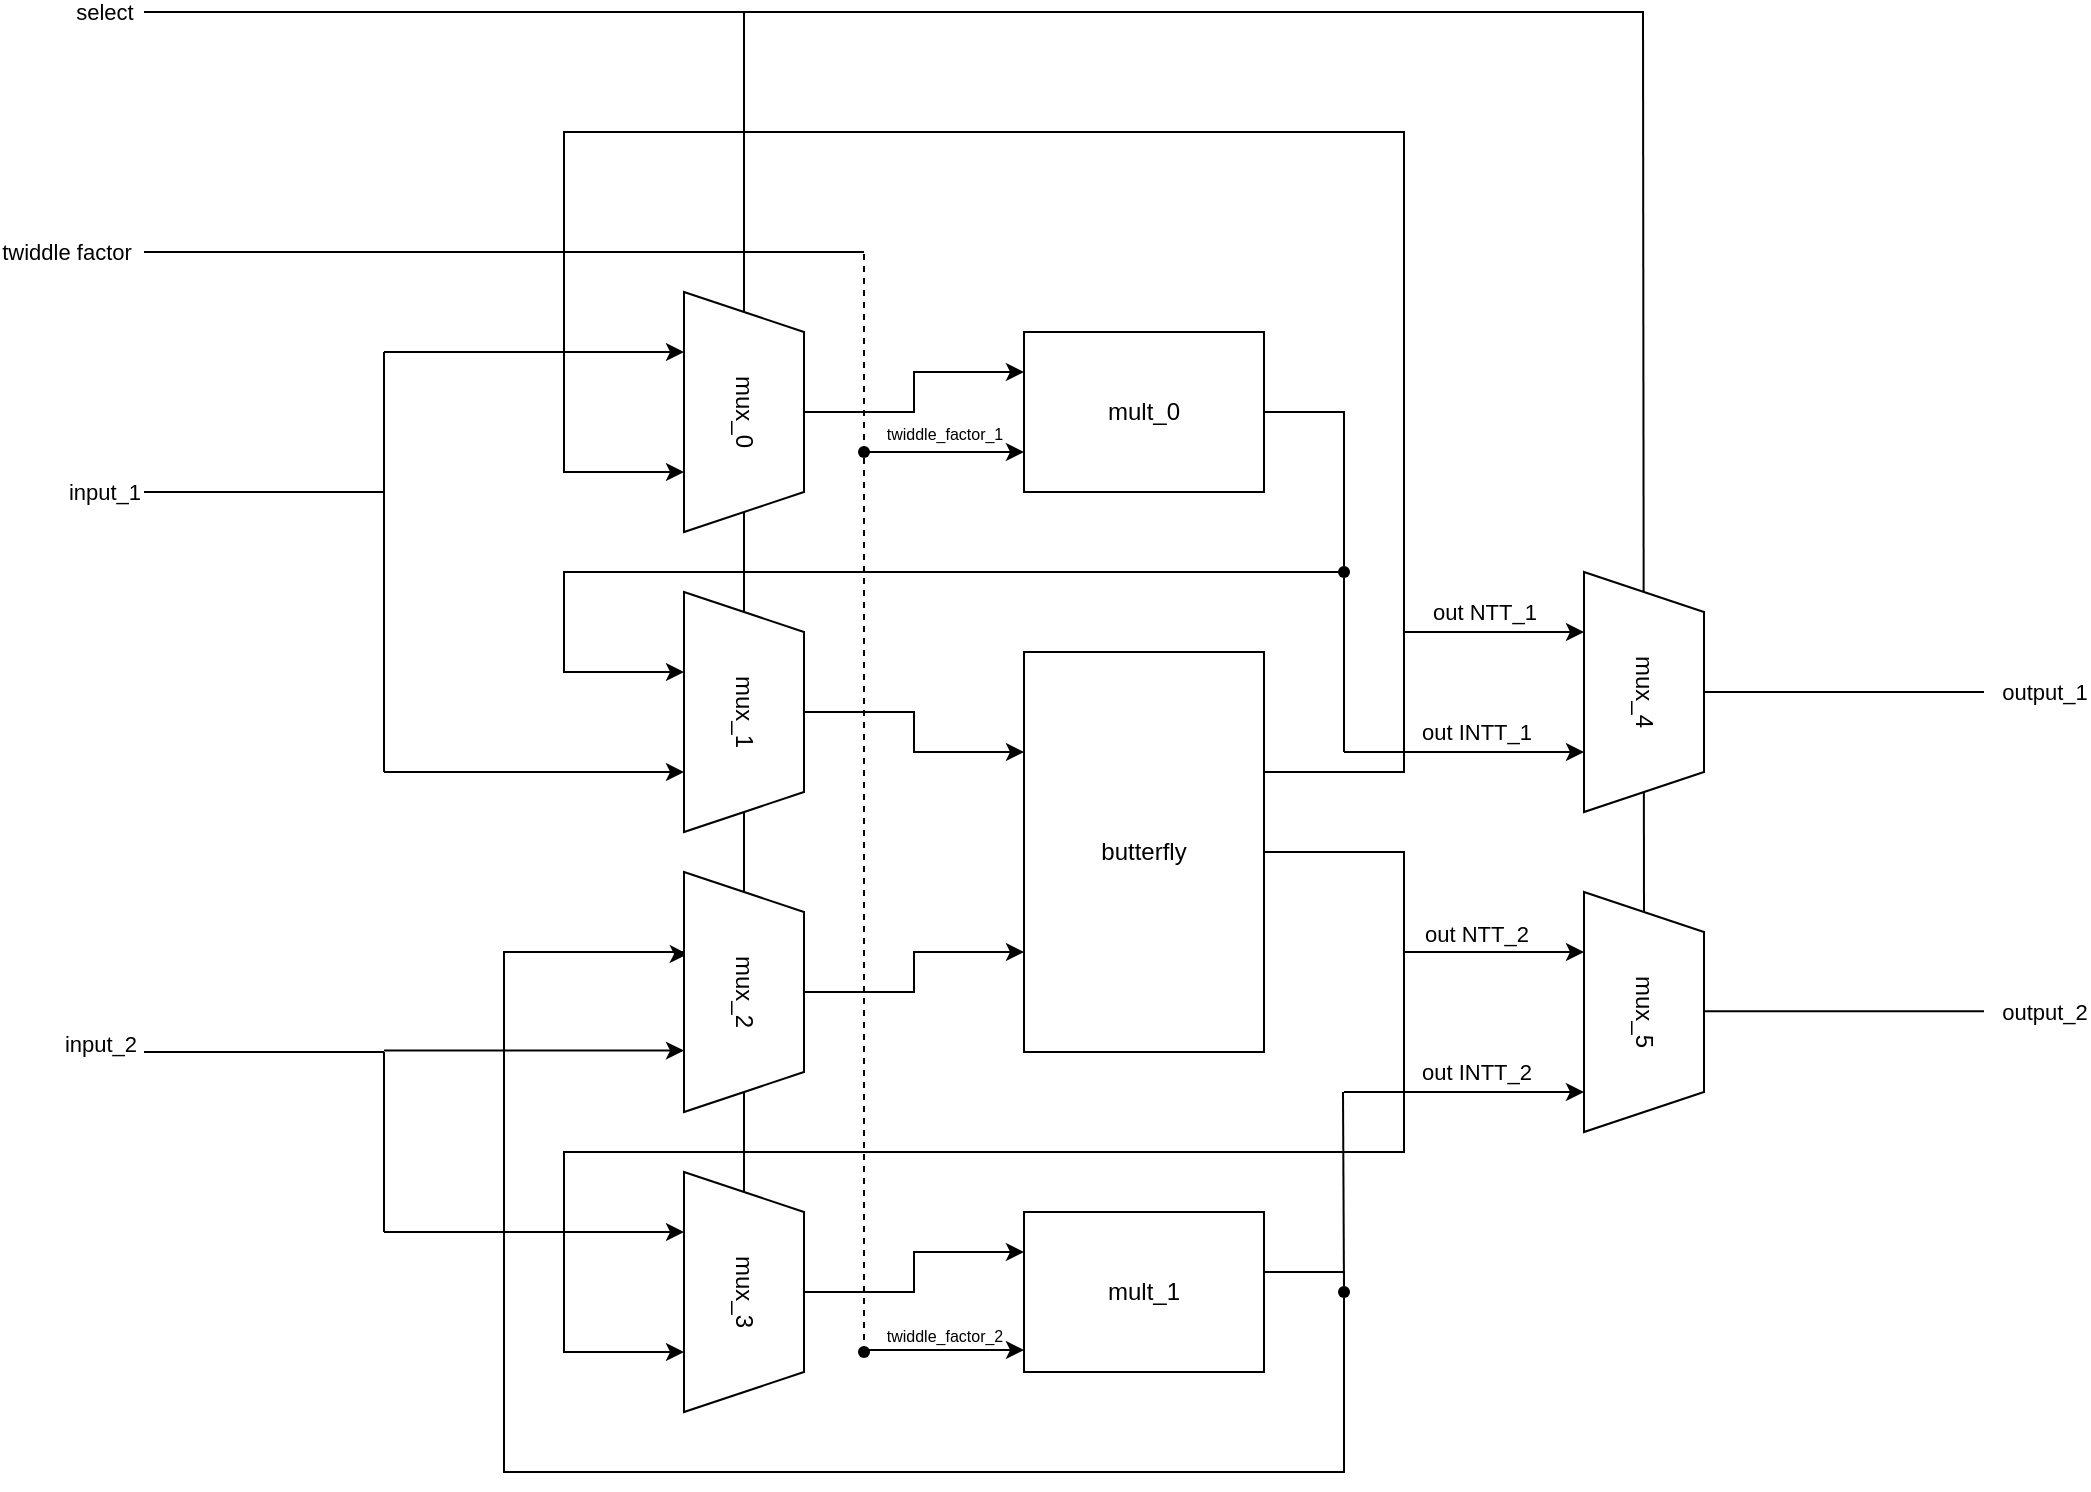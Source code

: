 <mxfile version="24.5.4" type="device">
  <diagram name="Radix 2 Core" id="ZaD_rivT6lmYNBGqYkyr">
    <mxGraphModel dx="1672" dy="1625" grid="1" gridSize="10" guides="1" tooltips="1" connect="1" arrows="1" fold="1" page="1" pageScale="1" pageWidth="850" pageHeight="1100" math="0" shadow="0">
      <root>
        <mxCell id="0" />
        <mxCell id="1" parent="0" />
        <mxCell id="WZTFNpZfV105tieNHAxb-71" value="" style="endArrow=none;html=1;rounded=0;exitX=0;exitY=0.5;exitDx=0;exitDy=0;" edge="1" parent="1" source="WZTFNpZfV105tieNHAxb-54">
          <mxGeometry width="50" height="50" relative="1" as="geometry">
            <mxPoint x="630" y="340" as="sourcePoint" />
            <mxPoint x="629.5" y="-120" as="targetPoint" />
          </mxGeometry>
        </mxCell>
        <mxCell id="WZTFNpZfV105tieNHAxb-70" value="" style="endArrow=none;html=1;rounded=0;" edge="1" parent="1" source="WZTFNpZfV105tieNHAxb-17">
          <mxGeometry width="50" height="50" relative="1" as="geometry">
            <mxPoint x="130" y="-70" as="sourcePoint" />
            <mxPoint x="180" y="-120" as="targetPoint" />
          </mxGeometry>
        </mxCell>
        <mxCell id="WZTFNpZfV105tieNHAxb-11" value="mult_0" style="whiteSpace=wrap;html=1;" vertex="1" parent="1">
          <mxGeometry x="320" y="40" width="120" height="80" as="geometry" />
        </mxCell>
        <mxCell id="WZTFNpZfV105tieNHAxb-44" style="edgeStyle=orthogonalEdgeStyle;rounded=0;orthogonalLoop=1;jettySize=auto;html=1;entryX=0.426;entryY=0.968;entryDx=0;entryDy=0;entryPerimeter=0;" edge="1" parent="1">
          <mxGeometry relative="1" as="geometry">
            <mxPoint x="440" y="510" as="sourcePoint" />
            <mxPoint x="151.92" y="351.12" as="targetPoint" />
            <Array as="points">
              <mxPoint x="480" y="510" />
              <mxPoint x="480" y="610" />
              <mxPoint x="60" y="610" />
              <mxPoint x="60" y="350" />
              <mxPoint x="150" y="350" />
              <mxPoint x="150" y="351" />
            </Array>
          </mxGeometry>
        </mxCell>
        <mxCell id="WZTFNpZfV105tieNHAxb-12" value="mult_1" style="whiteSpace=wrap;html=1;" vertex="1" parent="1">
          <mxGeometry x="320" y="480" width="120" height="80" as="geometry" />
        </mxCell>
        <mxCell id="WZTFNpZfV105tieNHAxb-38" style="edgeStyle=orthogonalEdgeStyle;rounded=0;orthogonalLoop=1;jettySize=auto;html=1;entryX=0.75;entryY=1;entryDx=0;entryDy=0;" edge="1" parent="1" source="WZTFNpZfV105tieNHAxb-13" target="WZTFNpZfV105tieNHAxb-14">
          <mxGeometry relative="1" as="geometry">
            <Array as="points">
              <mxPoint x="510" y="260" />
              <mxPoint x="510" y="-60" />
              <mxPoint x="90" y="-60" />
              <mxPoint x="90" y="110" />
            </Array>
          </mxGeometry>
        </mxCell>
        <mxCell id="WZTFNpZfV105tieNHAxb-43" style="edgeStyle=orthogonalEdgeStyle;rounded=0;orthogonalLoop=1;jettySize=auto;html=1;entryX=0.75;entryY=1;entryDx=0;entryDy=0;" edge="1" parent="1" source="WZTFNpZfV105tieNHAxb-13" target="WZTFNpZfV105tieNHAxb-17">
          <mxGeometry relative="1" as="geometry">
            <Array as="points">
              <mxPoint x="510" y="300" />
              <mxPoint x="510" y="450" />
              <mxPoint x="90" y="450" />
              <mxPoint x="90" y="550" />
            </Array>
          </mxGeometry>
        </mxCell>
        <mxCell id="WZTFNpZfV105tieNHAxb-13" value="butterfly" style="whiteSpace=wrap;html=1;" vertex="1" parent="1">
          <mxGeometry x="320" y="200" width="120" height="200" as="geometry" />
        </mxCell>
        <mxCell id="WZTFNpZfV105tieNHAxb-22" style="edgeStyle=orthogonalEdgeStyle;rounded=0;orthogonalLoop=1;jettySize=auto;html=1;entryX=0;entryY=0.25;entryDx=0;entryDy=0;" edge="1" parent="1" source="WZTFNpZfV105tieNHAxb-14" target="WZTFNpZfV105tieNHAxb-11">
          <mxGeometry relative="1" as="geometry" />
        </mxCell>
        <mxCell id="WZTFNpZfV105tieNHAxb-14" value="mux_0" style="shape=trapezoid;perimeter=trapezoidPerimeter;whiteSpace=wrap;html=1;fixedSize=1;rotation=90;" vertex="1" parent="1">
          <mxGeometry x="120" y="50" width="120" height="60" as="geometry" />
        </mxCell>
        <mxCell id="WZTFNpZfV105tieNHAxb-18" style="edgeStyle=orthogonalEdgeStyle;rounded=0;orthogonalLoop=1;jettySize=auto;html=1;entryX=0;entryY=0.25;entryDx=0;entryDy=0;" edge="1" parent="1" source="WZTFNpZfV105tieNHAxb-15" target="WZTFNpZfV105tieNHAxb-13">
          <mxGeometry relative="1" as="geometry" />
        </mxCell>
        <mxCell id="WZTFNpZfV105tieNHAxb-15" value="mux_1" style="shape=trapezoid;perimeter=trapezoidPerimeter;whiteSpace=wrap;html=1;fixedSize=1;rotation=90;" vertex="1" parent="1">
          <mxGeometry x="120" y="200" width="120" height="60" as="geometry" />
        </mxCell>
        <mxCell id="WZTFNpZfV105tieNHAxb-19" style="edgeStyle=orthogonalEdgeStyle;rounded=0;orthogonalLoop=1;jettySize=auto;html=1;entryX=0;entryY=0.75;entryDx=0;entryDy=0;" edge="1" parent="1" source="WZTFNpZfV105tieNHAxb-16" target="WZTFNpZfV105tieNHAxb-13">
          <mxGeometry relative="1" as="geometry" />
        </mxCell>
        <mxCell id="WZTFNpZfV105tieNHAxb-16" value="mux_2" style="shape=trapezoid;perimeter=trapezoidPerimeter;whiteSpace=wrap;html=1;fixedSize=1;rotation=90;" vertex="1" parent="1">
          <mxGeometry x="120" y="340" width="120" height="60" as="geometry" />
        </mxCell>
        <mxCell id="WZTFNpZfV105tieNHAxb-23" style="edgeStyle=orthogonalEdgeStyle;rounded=0;orthogonalLoop=1;jettySize=auto;html=1;entryX=0;entryY=0.25;entryDx=0;entryDy=0;" edge="1" parent="1" source="WZTFNpZfV105tieNHAxb-17" target="WZTFNpZfV105tieNHAxb-12">
          <mxGeometry relative="1" as="geometry" />
        </mxCell>
        <mxCell id="WZTFNpZfV105tieNHAxb-17" value="mux_3" style="shape=trapezoid;perimeter=trapezoidPerimeter;whiteSpace=wrap;html=1;fixedSize=1;rotation=90;" vertex="1" parent="1">
          <mxGeometry x="120" y="490" width="120" height="60" as="geometry" />
        </mxCell>
        <mxCell id="WZTFNpZfV105tieNHAxb-24" value="" style="edgeStyle=none;orthogonalLoop=1;jettySize=auto;html=1;rounded=0;" edge="1" parent="1">
          <mxGeometry width="100" relative="1" as="geometry">
            <mxPoint x="240" y="100" as="sourcePoint" />
            <mxPoint x="320" y="100" as="targetPoint" />
            <Array as="points" />
          </mxGeometry>
        </mxCell>
        <mxCell id="WZTFNpZfV105tieNHAxb-25" value="" style="edgeStyle=none;orthogonalLoop=1;jettySize=auto;html=1;rounded=0;" edge="1" parent="1">
          <mxGeometry width="100" relative="1" as="geometry">
            <mxPoint x="240" y="549" as="sourcePoint" />
            <mxPoint x="320" y="549" as="targetPoint" />
            <Array as="points" />
          </mxGeometry>
        </mxCell>
        <mxCell id="WZTFNpZfV105tieNHAxb-27" value="" style="endArrow=none;html=1;rounded=0;dashed=1;" edge="1" parent="1" source="WZTFNpZfV105tieNHAxb-31">
          <mxGeometry width="50" height="50" relative="1" as="geometry">
            <mxPoint x="240" y="550" as="sourcePoint" />
            <mxPoint x="240" as="targetPoint" />
          </mxGeometry>
        </mxCell>
        <mxCell id="WZTFNpZfV105tieNHAxb-30" value="" style="endArrow=none;html=1;rounded=0;dashed=1;" edge="1" parent="1" target="WZTFNpZfV105tieNHAxb-29">
          <mxGeometry width="50" height="50" relative="1" as="geometry">
            <mxPoint x="240" y="550" as="sourcePoint" />
            <mxPoint x="240" y="-80" as="targetPoint" />
          </mxGeometry>
        </mxCell>
        <mxCell id="WZTFNpZfV105tieNHAxb-29" value="" style="shape=waypoint;sketch=0;fillStyle=solid;size=6;pointerEvents=1;points=[];fillColor=none;resizable=0;rotatable=0;perimeter=centerPerimeter;snapToPoint=1;" vertex="1" parent="1">
          <mxGeometry x="230" y="540" width="20" height="20" as="geometry" />
        </mxCell>
        <mxCell id="WZTFNpZfV105tieNHAxb-32" value="" style="endArrow=none;html=1;rounded=0;dashed=1;" edge="1" parent="1" source="WZTFNpZfV105tieNHAxb-29" target="WZTFNpZfV105tieNHAxb-31">
          <mxGeometry width="50" height="50" relative="1" as="geometry">
            <mxPoint x="240" y="550" as="sourcePoint" />
            <mxPoint x="240" y="-80" as="targetPoint" />
          </mxGeometry>
        </mxCell>
        <mxCell id="WZTFNpZfV105tieNHAxb-31" value="" style="shape=waypoint;sketch=0;fillStyle=solid;size=6;pointerEvents=1;points=[];fillColor=none;resizable=0;rotatable=0;perimeter=centerPerimeter;snapToPoint=1;" vertex="1" parent="1">
          <mxGeometry x="230" y="90" width="20" height="20" as="geometry" />
        </mxCell>
        <mxCell id="WZTFNpZfV105tieNHAxb-37" value="" style="endArrow=classic;html=1;rounded=0;" edge="1" parent="1">
          <mxGeometry width="50" height="50" relative="1" as="geometry">
            <mxPoint y="50" as="sourcePoint" />
            <mxPoint x="150" y="50" as="targetPoint" />
          </mxGeometry>
        </mxCell>
        <mxCell id="WZTFNpZfV105tieNHAxb-39" value="" style="endArrow=classic;html=1;rounded=0;" edge="1" parent="1">
          <mxGeometry width="50" height="50" relative="1" as="geometry">
            <mxPoint y="260.05" as="sourcePoint" />
            <mxPoint x="150" y="260" as="targetPoint" />
          </mxGeometry>
        </mxCell>
        <mxCell id="WZTFNpZfV105tieNHAxb-40" value="" style="endArrow=classic;html=1;rounded=0;" edge="1" parent="1">
          <mxGeometry width="50" height="50" relative="1" as="geometry">
            <mxPoint y="399.31" as="sourcePoint" />
            <mxPoint x="150" y="399.31" as="targetPoint" />
          </mxGeometry>
        </mxCell>
        <mxCell id="WZTFNpZfV105tieNHAxb-41" value="" style="endArrow=classic;html=1;rounded=0;" edge="1" parent="1">
          <mxGeometry width="50" height="50" relative="1" as="geometry">
            <mxPoint y="490.05" as="sourcePoint" />
            <mxPoint x="150" y="490" as="targetPoint" />
          </mxGeometry>
        </mxCell>
        <mxCell id="WZTFNpZfV105tieNHAxb-42" style="edgeStyle=orthogonalEdgeStyle;rounded=0;orthogonalLoop=1;jettySize=auto;html=1;" edge="1" parent="1" source="WZTFNpZfV105tieNHAxb-11">
          <mxGeometry relative="1" as="geometry">
            <mxPoint x="150" y="210" as="targetPoint" />
            <Array as="points">
              <mxPoint x="480" y="80" />
              <mxPoint x="480" y="160" />
              <mxPoint x="90" y="160" />
              <mxPoint x="90" y="210" />
              <mxPoint x="150" y="210" />
            </Array>
          </mxGeometry>
        </mxCell>
        <mxCell id="WZTFNpZfV105tieNHAxb-45" value="" style="endArrow=none;html=1;rounded=0;" edge="1" parent="1">
          <mxGeometry width="50" height="50" relative="1" as="geometry">
            <mxPoint y="260" as="sourcePoint" />
            <mxPoint y="50" as="targetPoint" />
          </mxGeometry>
        </mxCell>
        <mxCell id="WZTFNpZfV105tieNHAxb-46" value="" style="endArrow=none;html=1;rounded=0;" edge="1" parent="1">
          <mxGeometry width="50" height="50" relative="1" as="geometry">
            <mxPoint y="490" as="sourcePoint" />
            <mxPoint y="400" as="targetPoint" />
          </mxGeometry>
        </mxCell>
        <mxCell id="WZTFNpZfV105tieNHAxb-48" value="" style="endArrow=none;html=1;rounded=0;" edge="1" parent="1">
          <mxGeometry width="50" height="50" relative="1" as="geometry">
            <mxPoint x="-120" y="400" as="sourcePoint" />
            <mxPoint y="400" as="targetPoint" />
          </mxGeometry>
        </mxCell>
        <mxCell id="WZTFNpZfV105tieNHAxb-49" value="" style="endArrow=none;html=1;rounded=0;" edge="1" parent="1">
          <mxGeometry width="50" height="50" relative="1" as="geometry">
            <mxPoint x="-120" y="120" as="sourcePoint" />
            <mxPoint y="120" as="targetPoint" />
          </mxGeometry>
        </mxCell>
        <mxCell id="WZTFNpZfV105tieNHAxb-50" value="" style="endArrow=none;html=1;rounded=0;" edge="1" parent="1">
          <mxGeometry width="50" height="50" relative="1" as="geometry">
            <mxPoint x="-120" as="sourcePoint" />
            <mxPoint x="240" as="targetPoint" />
          </mxGeometry>
        </mxCell>
        <mxCell id="WZTFNpZfV105tieNHAxb-51" value="&lt;font style=&quot;font-size: 8px;&quot;&gt;twiddle_factor_1&lt;/font&gt;" style="edgeLabel;html=1;align=center;verticalAlign=middle;resizable=0;points=[];" vertex="1" connectable="0" parent="WZTFNpZfV105tieNHAxb-50">
          <mxGeometry x="-0.89" y="-1" relative="1" as="geometry">
            <mxPoint x="380" y="89" as="offset" />
          </mxGeometry>
        </mxCell>
        <mxCell id="WZTFNpZfV105tieNHAxb-59" value="twiddle factor" style="edgeLabel;html=1;align=center;verticalAlign=middle;resizable=0;points=[];" vertex="1" connectable="0" parent="WZTFNpZfV105tieNHAxb-50">
          <mxGeometry x="-0.82" y="-3" relative="1" as="geometry">
            <mxPoint x="-72" y="-3" as="offset" />
          </mxGeometry>
        </mxCell>
        <mxCell id="WZTFNpZfV105tieNHAxb-52" value="&lt;font style=&quot;font-size: 8px;&quot;&gt;twiddle_factor_2&lt;/font&gt;" style="edgeLabel;html=1;align=center;verticalAlign=middle;resizable=0;points=[];" vertex="1" connectable="0" parent="1">
          <mxGeometry x="280" y="541" as="geometry" />
        </mxCell>
        <mxCell id="WZTFNpZfV105tieNHAxb-53" value="mux_4" style="shape=trapezoid;perimeter=trapezoidPerimeter;whiteSpace=wrap;html=1;fixedSize=1;rotation=90;" vertex="1" parent="1">
          <mxGeometry x="570" y="190" width="120" height="60" as="geometry" />
        </mxCell>
        <mxCell id="WZTFNpZfV105tieNHAxb-54" value="mux_5" style="shape=trapezoid;perimeter=trapezoidPerimeter;whiteSpace=wrap;html=1;fixedSize=1;rotation=90;" vertex="1" parent="1">
          <mxGeometry x="570" y="350" width="120" height="60" as="geometry" />
        </mxCell>
        <mxCell id="WZTFNpZfV105tieNHAxb-55" value="" style="endArrow=classic;html=1;rounded=0;entryX=0.25;entryY=1;entryDx=0;entryDy=0;" edge="1" parent="1" target="WZTFNpZfV105tieNHAxb-53">
          <mxGeometry width="50" height="50" relative="1" as="geometry">
            <mxPoint x="510" y="190" as="sourcePoint" />
            <mxPoint x="596.64" y="191.04" as="targetPoint" />
            <Array as="points">
              <mxPoint x="570" y="190" />
            </Array>
          </mxGeometry>
        </mxCell>
        <mxCell id="WZTFNpZfV105tieNHAxb-57" value="out NTT_1" style="edgeLabel;html=1;align=center;verticalAlign=middle;resizable=0;points=[];" vertex="1" connectable="0" parent="WZTFNpZfV105tieNHAxb-55">
          <mxGeometry x="-0.425" y="3" relative="1" as="geometry">
            <mxPoint x="14" y="-7" as="offset" />
          </mxGeometry>
        </mxCell>
        <mxCell id="WZTFNpZfV105tieNHAxb-56" value="" style="endArrow=classic;html=1;rounded=0;entryX=0.25;entryY=1;entryDx=0;entryDy=0;" edge="1" parent="1">
          <mxGeometry width="50" height="50" relative="1" as="geometry">
            <mxPoint x="510" y="350" as="sourcePoint" />
            <mxPoint x="600" y="350" as="targetPoint" />
            <Array as="points">
              <mxPoint x="570" y="350" />
            </Array>
          </mxGeometry>
        </mxCell>
        <mxCell id="WZTFNpZfV105tieNHAxb-58" value="out NTT_2" style="edgeLabel;html=1;align=center;verticalAlign=middle;resizable=0;points=[];" vertex="1" connectable="0" parent="1">
          <mxGeometry x="549.996" y="340.0" as="geometry">
            <mxPoint x="-4" y="1" as="offset" />
          </mxGeometry>
        </mxCell>
        <mxCell id="WZTFNpZfV105tieNHAxb-60" value="input_1" style="edgeLabel;html=1;align=center;verticalAlign=middle;resizable=0;points=[];" vertex="1" connectable="0" parent="1">
          <mxGeometry x="-139.997" y="120" as="geometry" />
        </mxCell>
        <mxCell id="WZTFNpZfV105tieNHAxb-61" value="input_2" style="edgeLabel;html=1;align=center;verticalAlign=middle;resizable=0;points=[];" vertex="1" connectable="0" parent="1">
          <mxGeometry x="-129.997" y="400" as="geometry">
            <mxPoint x="-12" y="-4" as="offset" />
          </mxGeometry>
        </mxCell>
        <mxCell id="WZTFNpZfV105tieNHAxb-62" value="" style="endArrow=classic;html=1;rounded=0;entryX=0.75;entryY=1;entryDx=0;entryDy=0;" edge="1" parent="1" target="WZTFNpZfV105tieNHAxb-53">
          <mxGeometry width="50" height="50" relative="1" as="geometry">
            <mxPoint x="480" y="250" as="sourcePoint" />
            <mxPoint x="590" y="250" as="targetPoint" />
          </mxGeometry>
        </mxCell>
        <mxCell id="WZTFNpZfV105tieNHAxb-63" value="" style="endArrow=none;html=1;rounded=0;" edge="1" parent="1" source="WZTFNpZfV105tieNHAxb-64">
          <mxGeometry width="50" height="50" relative="1" as="geometry">
            <mxPoint x="480" y="250" as="sourcePoint" />
            <mxPoint x="480" y="160" as="targetPoint" />
          </mxGeometry>
        </mxCell>
        <mxCell id="WZTFNpZfV105tieNHAxb-65" value="" style="endArrow=none;html=1;rounded=0;" edge="1" parent="1" target="WZTFNpZfV105tieNHAxb-64">
          <mxGeometry width="50" height="50" relative="1" as="geometry">
            <mxPoint x="480" y="250" as="sourcePoint" />
            <mxPoint x="480" y="160" as="targetPoint" />
          </mxGeometry>
        </mxCell>
        <mxCell id="WZTFNpZfV105tieNHAxb-64" value="" style="shape=waypoint;sketch=0;fillStyle=solid;size=6;pointerEvents=1;points=[];fillColor=none;resizable=0;rotatable=0;perimeter=centerPerimeter;snapToPoint=1;" vertex="1" parent="1">
          <mxGeometry x="470" y="150" width="20" height="20" as="geometry" />
        </mxCell>
        <mxCell id="WZTFNpZfV105tieNHAxb-66" value="" style="endArrow=classic;html=1;rounded=0;entryX=0.75;entryY=1;entryDx=0;entryDy=0;" edge="1" parent="1">
          <mxGeometry width="50" height="50" relative="1" as="geometry">
            <mxPoint x="480" y="420" as="sourcePoint" />
            <mxPoint x="600" y="420" as="targetPoint" />
          </mxGeometry>
        </mxCell>
        <mxCell id="WZTFNpZfV105tieNHAxb-67" value="" style="endArrow=none;html=1;rounded=0;" edge="1" parent="1" source="WZTFNpZfV105tieNHAxb-68">
          <mxGeometry width="50" height="50" relative="1" as="geometry">
            <mxPoint x="480" y="520" as="sourcePoint" />
            <mxPoint x="479.5" y="420" as="targetPoint" />
          </mxGeometry>
        </mxCell>
        <mxCell id="WZTFNpZfV105tieNHAxb-69" value="" style="endArrow=none;html=1;rounded=0;" edge="1" parent="1" target="WZTFNpZfV105tieNHAxb-68">
          <mxGeometry width="50" height="50" relative="1" as="geometry">
            <mxPoint x="480" y="520" as="sourcePoint" />
            <mxPoint x="479.5" y="420" as="targetPoint" />
          </mxGeometry>
        </mxCell>
        <mxCell id="WZTFNpZfV105tieNHAxb-68" value="" style="shape=waypoint;sketch=0;fillStyle=solid;size=6;pointerEvents=1;points=[];fillColor=none;resizable=0;rotatable=0;perimeter=centerPerimeter;snapToPoint=1;" vertex="1" parent="1">
          <mxGeometry x="470" y="510" width="20" height="20" as="geometry" />
        </mxCell>
        <mxCell id="WZTFNpZfV105tieNHAxb-73" value="" style="endArrow=none;html=1;rounded=0;" edge="1" parent="1">
          <mxGeometry width="50" height="50" relative="1" as="geometry">
            <mxPoint x="-120" y="-120" as="sourcePoint" />
            <mxPoint x="630" y="-120" as="targetPoint" />
          </mxGeometry>
        </mxCell>
        <mxCell id="WZTFNpZfV105tieNHAxb-74" value="select" style="edgeLabel;html=1;align=center;verticalAlign=middle;resizable=0;points=[];" vertex="1" connectable="0" parent="WZTFNpZfV105tieNHAxb-73">
          <mxGeometry x="-0.952" y="-4" relative="1" as="geometry">
            <mxPoint x="-38" y="-4" as="offset" />
          </mxGeometry>
        </mxCell>
        <mxCell id="WZTFNpZfV105tieNHAxb-76" value="" style="endArrow=none;html=1;rounded=0;" edge="1" parent="1">
          <mxGeometry width="50" height="50" relative="1" as="geometry">
            <mxPoint x="660" y="220" as="sourcePoint" />
            <mxPoint x="800" y="220" as="targetPoint" />
          </mxGeometry>
        </mxCell>
        <mxCell id="WZTFNpZfV105tieNHAxb-78" value="output_1" style="edgeLabel;html=1;align=center;verticalAlign=middle;resizable=0;points=[];" vertex="1" connectable="0" parent="WZTFNpZfV105tieNHAxb-76">
          <mxGeometry x="0.662" y="2" relative="1" as="geometry">
            <mxPoint x="53" y="2" as="offset" />
          </mxGeometry>
        </mxCell>
        <mxCell id="WZTFNpZfV105tieNHAxb-77" value="" style="endArrow=none;html=1;rounded=0;" edge="1" parent="1">
          <mxGeometry width="50" height="50" relative="1" as="geometry">
            <mxPoint x="660" y="379.66" as="sourcePoint" />
            <mxPoint x="800" y="379.66" as="targetPoint" />
          </mxGeometry>
        </mxCell>
        <mxCell id="WZTFNpZfV105tieNHAxb-79" value="output_2" style="edgeLabel;html=1;align=center;verticalAlign=middle;resizable=0;points=[];" vertex="1" connectable="0" parent="1">
          <mxGeometry x="830.002" y="380" as="geometry" />
        </mxCell>
        <mxCell id="WZTFNpZfV105tieNHAxb-80" value="out INTT_1" style="edgeLabel;html=1;align=center;verticalAlign=middle;resizable=0;points=[];" vertex="1" connectable="0" parent="1">
          <mxGeometry x="549.991" y="243" as="geometry">
            <mxPoint x="-4" y="-3" as="offset" />
          </mxGeometry>
        </mxCell>
        <mxCell id="WZTFNpZfV105tieNHAxb-81" value="out INTT_2" style="edgeLabel;html=1;align=center;verticalAlign=middle;resizable=0;points=[];" vertex="1" connectable="0" parent="1">
          <mxGeometry x="549.991" y="413" as="geometry">
            <mxPoint x="-4" y="-3" as="offset" />
          </mxGeometry>
        </mxCell>
      </root>
    </mxGraphModel>
  </diagram>
</mxfile>
